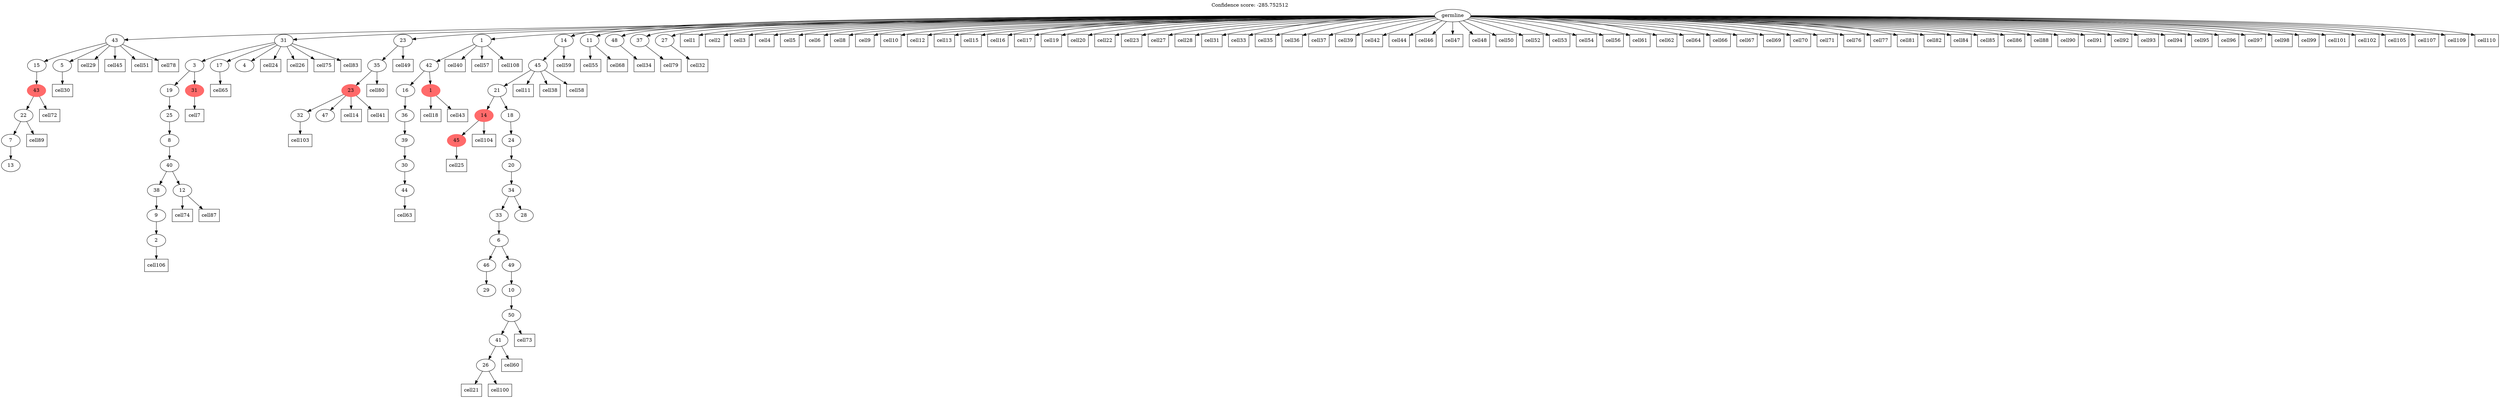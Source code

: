 digraph g {
	"52" -> "53";
	"53" [label="13"];
	"51" -> "52";
	"52" [label="7"];
	"50" -> "51";
	"51" [label="22"];
	"49" -> "50";
	"50" [color=indianred1, style=filled, label="43"];
	"48" -> "49";
	"49" [label="15"];
	"48" -> "54";
	"54" [label="5"];
	"43" -> "44";
	"44" [label="2"];
	"42" -> "43";
	"43" [label="9"];
	"40" -> "41";
	"41" [label="12"];
	"40" -> "42";
	"42" [label="38"];
	"39" -> "40";
	"40" [label="40"];
	"38" -> "39";
	"39" [label="8"];
	"37" -> "38";
	"38" [label="25"];
	"35" -> "36";
	"36" [color=indianred1, style=filled, label="31"];
	"35" -> "37";
	"37" [label="19"];
	"33" -> "34";
	"34" [label="17"];
	"33" -> "35";
	"35" [label="3"];
	"33" -> "45";
	"45" [label="4"];
	"30" -> "31";
	"31" [label="32"];
	"30" -> "32";
	"32" [label="47"];
	"29" -> "30";
	"30" [color=indianred1, style=filled, label="23"];
	"28" -> "29";
	"29" [label="35"];
	"26" -> "27";
	"27" [label="44"];
	"25" -> "26";
	"26" [label="30"];
	"24" -> "25";
	"25" [label="39"];
	"23" -> "24";
	"24" [label="36"];
	"21" -> "22";
	"22" [color=indianred1, style=filled, label="1"];
	"21" -> "23";
	"23" [label="16"];
	"20" -> "21";
	"21" [label="42"];
	"18" -> "19";
	"19" [color=indianred1, style=filled, label="45"];
	"15" -> "16";
	"16" [label="29"];
	"13" -> "14";
	"14" [label="26"];
	"12" -> "13";
	"13" [label="41"];
	"11" -> "12";
	"12" [label="50"];
	"10" -> "11";
	"11" [label="10"];
	"9" -> "10";
	"10" [label="49"];
	"9" -> "15";
	"15" [label="46"];
	"8" -> "9";
	"9" [label="6"];
	"7" -> "8";
	"8" [label="33"];
	"7" -> "17";
	"17" [label="28"];
	"6" -> "7";
	"7" [label="34"];
	"5" -> "6";
	"6" [label="20"];
	"4" -> "5";
	"5" [label="24"];
	"3" -> "4";
	"4" [label="18"];
	"3" -> "18";
	"18" [color=indianred1, style=filled, label="14"];
	"2" -> "3";
	"3" [label="21"];
	"1" -> "2";
	"2" [label="45"];
	"0" -> "1";
	"1" [label="14"];
	"0" -> "20";
	"20" [label="1"];
	"0" -> "28";
	"28" [label="23"];
	"0" -> "33";
	"33" [label="31"];
	"0" -> "46";
	"46" [label="11"];
	"0" -> "47";
	"47" [label="48"];
	"0" -> "48";
	"48" [label="43"];
	"0" -> "55";
	"55" [label="37"];
	"0" -> "56";
	"56" [label="27"];
	"0" [label="germline"];
	"0" -> "cell1";
	"cell1" [shape=box];
	"0" -> "cell2";
	"cell2" [shape=box];
	"0" -> "cell3";
	"cell3" [shape=box];
	"0" -> "cell4";
	"cell4" [shape=box];
	"0" -> "cell5";
	"cell5" [shape=box];
	"0" -> "cell6";
	"cell6" [shape=box];
	"36" -> "cell7";
	"cell7" [shape=box];
	"0" -> "cell8";
	"cell8" [shape=box];
	"0" -> "cell9";
	"cell9" [shape=box];
	"0" -> "cell10";
	"cell10" [shape=box];
	"2" -> "cell11";
	"cell11" [shape=box];
	"0" -> "cell12";
	"cell12" [shape=box];
	"0" -> "cell13";
	"cell13" [shape=box];
	"30" -> "cell14";
	"cell14" [shape=box];
	"0" -> "cell15";
	"cell15" [shape=box];
	"0" -> "cell16";
	"cell16" [shape=box];
	"0" -> "cell17";
	"cell17" [shape=box];
	"22" -> "cell18";
	"cell18" [shape=box];
	"0" -> "cell19";
	"cell19" [shape=box];
	"0" -> "cell20";
	"cell20" [shape=box];
	"14" -> "cell21";
	"cell21" [shape=box];
	"0" -> "cell22";
	"cell22" [shape=box];
	"0" -> "cell23";
	"cell23" [shape=box];
	"33" -> "cell24";
	"cell24" [shape=box];
	"19" -> "cell25";
	"cell25" [shape=box];
	"33" -> "cell26";
	"cell26" [shape=box];
	"0" -> "cell27";
	"cell27" [shape=box];
	"0" -> "cell28";
	"cell28" [shape=box];
	"48" -> "cell29";
	"cell29" [shape=box];
	"54" -> "cell30";
	"cell30" [shape=box];
	"0" -> "cell31";
	"cell31" [shape=box];
	"56" -> "cell32";
	"cell32" [shape=box];
	"0" -> "cell33";
	"cell33" [shape=box];
	"47" -> "cell34";
	"cell34" [shape=box];
	"0" -> "cell35";
	"cell35" [shape=box];
	"0" -> "cell36";
	"cell36" [shape=box];
	"0" -> "cell37";
	"cell37" [shape=box];
	"2" -> "cell38";
	"cell38" [shape=box];
	"0" -> "cell39";
	"cell39" [shape=box];
	"20" -> "cell40";
	"cell40" [shape=box];
	"30" -> "cell41";
	"cell41" [shape=box];
	"0" -> "cell42";
	"cell42" [shape=box];
	"22" -> "cell43";
	"cell43" [shape=box];
	"0" -> "cell44";
	"cell44" [shape=box];
	"48" -> "cell45";
	"cell45" [shape=box];
	"0" -> "cell46";
	"cell46" [shape=box];
	"0" -> "cell47";
	"cell47" [shape=box];
	"0" -> "cell48";
	"cell48" [shape=box];
	"28" -> "cell49";
	"cell49" [shape=box];
	"0" -> "cell50";
	"cell50" [shape=box];
	"48" -> "cell51";
	"cell51" [shape=box];
	"0" -> "cell52";
	"cell52" [shape=box];
	"0" -> "cell53";
	"cell53" [shape=box];
	"0" -> "cell54";
	"cell54" [shape=box];
	"46" -> "cell55";
	"cell55" [shape=box];
	"0" -> "cell56";
	"cell56" [shape=box];
	"20" -> "cell57";
	"cell57" [shape=box];
	"2" -> "cell58";
	"cell58" [shape=box];
	"1" -> "cell59";
	"cell59" [shape=box];
	"13" -> "cell60";
	"cell60" [shape=box];
	"0" -> "cell61";
	"cell61" [shape=box];
	"0" -> "cell62";
	"cell62" [shape=box];
	"27" -> "cell63";
	"cell63" [shape=box];
	"0" -> "cell64";
	"cell64" [shape=box];
	"34" -> "cell65";
	"cell65" [shape=box];
	"0" -> "cell66";
	"cell66" [shape=box];
	"0" -> "cell67";
	"cell67" [shape=box];
	"46" -> "cell68";
	"cell68" [shape=box];
	"0" -> "cell69";
	"cell69" [shape=box];
	"0" -> "cell70";
	"cell70" [shape=box];
	"0" -> "cell71";
	"cell71" [shape=box];
	"50" -> "cell72";
	"cell72" [shape=box];
	"12" -> "cell73";
	"cell73" [shape=box];
	"41" -> "cell74";
	"cell74" [shape=box];
	"33" -> "cell75";
	"cell75" [shape=box];
	"0" -> "cell76";
	"cell76" [shape=box];
	"0" -> "cell77";
	"cell77" [shape=box];
	"48" -> "cell78";
	"cell78" [shape=box];
	"55" -> "cell79";
	"cell79" [shape=box];
	"29" -> "cell80";
	"cell80" [shape=box];
	"0" -> "cell81";
	"cell81" [shape=box];
	"0" -> "cell82";
	"cell82" [shape=box];
	"33" -> "cell83";
	"cell83" [shape=box];
	"0" -> "cell84";
	"cell84" [shape=box];
	"0" -> "cell85";
	"cell85" [shape=box];
	"0" -> "cell86";
	"cell86" [shape=box];
	"41" -> "cell87";
	"cell87" [shape=box];
	"0" -> "cell88";
	"cell88" [shape=box];
	"51" -> "cell89";
	"cell89" [shape=box];
	"0" -> "cell90";
	"cell90" [shape=box];
	"0" -> "cell91";
	"cell91" [shape=box];
	"0" -> "cell92";
	"cell92" [shape=box];
	"0" -> "cell93";
	"cell93" [shape=box];
	"0" -> "cell94";
	"cell94" [shape=box];
	"0" -> "cell95";
	"cell95" [shape=box];
	"0" -> "cell96";
	"cell96" [shape=box];
	"0" -> "cell97";
	"cell97" [shape=box];
	"0" -> "cell98";
	"cell98" [shape=box];
	"0" -> "cell99";
	"cell99" [shape=box];
	"14" -> "cell100";
	"cell100" [shape=box];
	"0" -> "cell101";
	"cell101" [shape=box];
	"0" -> "cell102";
	"cell102" [shape=box];
	"31" -> "cell103";
	"cell103" [shape=box];
	"18" -> "cell104";
	"cell104" [shape=box];
	"0" -> "cell105";
	"cell105" [shape=box];
	"44" -> "cell106";
	"cell106" [shape=box];
	"0" -> "cell107";
	"cell107" [shape=box];
	"20" -> "cell108";
	"cell108" [shape=box];
	"0" -> "cell109";
	"cell109" [shape=box];
	"0" -> "cell110";
	"cell110" [shape=box];
	labelloc="t";
	label="Confidence score: -285.752512";
}
